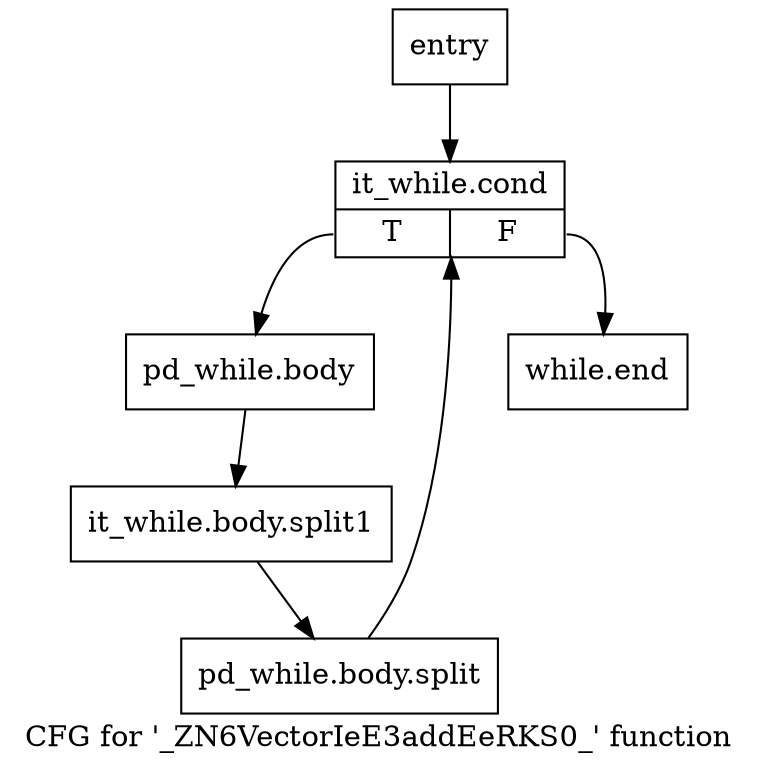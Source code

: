 digraph "CFG for '_ZN6VectorIeE3addEeRKS0_' function" {
	label="CFG for '_ZN6VectorIeE3addEeRKS0_' function";

	Node0x857cb90 [shape=record,label="{entry}"];
	Node0x857cb90 -> Node0x857cbe0;
	Node0x857cbe0 [shape=record,label="{it_while.cond|{<s0>T|<s1>F}}"];
	Node0x857cbe0:s0 -> Node0x857cc30;
	Node0x857cbe0:s1 -> Node0x857cc80;
	Node0x857cc30 [shape=record,label="{pd_while.body}"];
	Node0x857cc30 -> Node0xc482100;
	Node0xc482100 [shape=record,label="{it_while.body.split1}"];
	Node0xc482100 -> Node0xc482730;
	Node0xc482730 [shape=record,label="{pd_while.body.split}"];
	Node0xc482730 -> Node0x857cbe0;
	Node0x857cc80 [shape=record,label="{while.end}"];
}
